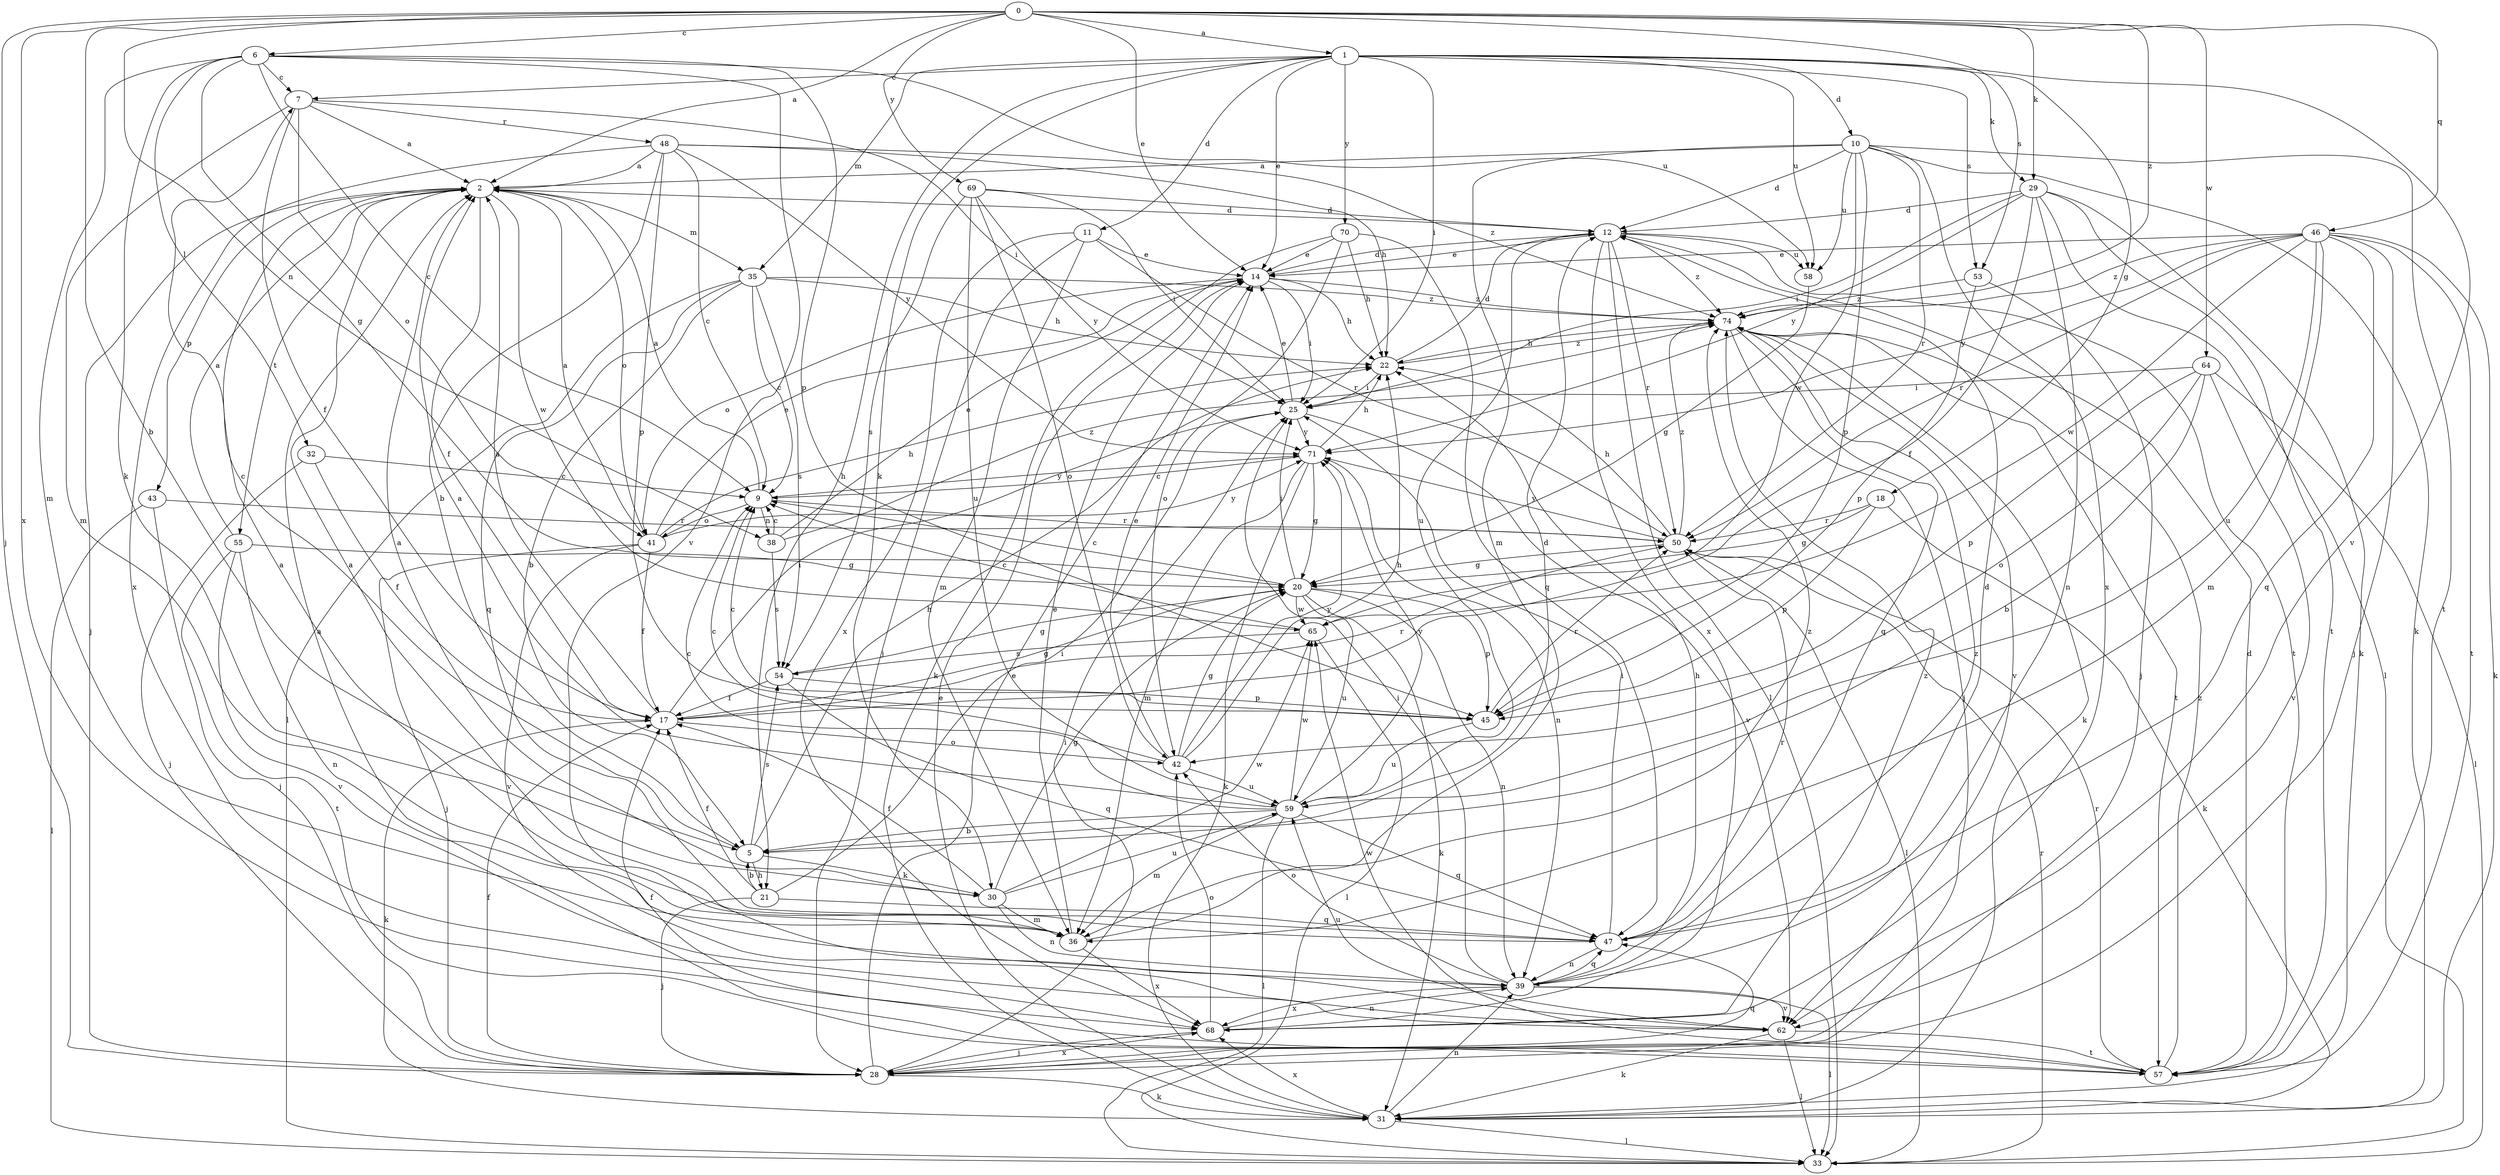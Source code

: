 strict digraph  {
0;
1;
2;
5;
6;
7;
9;
10;
11;
12;
14;
17;
18;
20;
21;
22;
25;
28;
29;
30;
31;
32;
33;
35;
36;
38;
39;
41;
42;
43;
45;
46;
47;
48;
50;
53;
54;
55;
57;
58;
59;
62;
64;
65;
68;
69;
70;
71;
74;
0 -> 1  [label=a];
0 -> 2  [label=a];
0 -> 5  [label=b];
0 -> 6  [label=c];
0 -> 14  [label=e];
0 -> 28  [label=j];
0 -> 29  [label=k];
0 -> 38  [label=n];
0 -> 46  [label=q];
0 -> 53  [label=s];
0 -> 64  [label=w];
0 -> 68  [label=x];
0 -> 69  [label=y];
0 -> 74  [label=z];
1 -> 7  [label=c];
1 -> 10  [label=d];
1 -> 11  [label=d];
1 -> 14  [label=e];
1 -> 18  [label=g];
1 -> 21  [label=h];
1 -> 25  [label=i];
1 -> 29  [label=k];
1 -> 30  [label=k];
1 -> 35  [label=m];
1 -> 53  [label=s];
1 -> 58  [label=u];
1 -> 62  [label=v];
1 -> 70  [label=y];
2 -> 12  [label=d];
2 -> 17  [label=f];
2 -> 28  [label=j];
2 -> 35  [label=m];
2 -> 41  [label=o];
2 -> 43  [label=p];
2 -> 55  [label=t];
2 -> 65  [label=w];
5 -> 7  [label=c];
5 -> 12  [label=d];
5 -> 21  [label=h];
5 -> 22  [label=h];
5 -> 30  [label=k];
5 -> 54  [label=s];
6 -> 7  [label=c];
6 -> 9  [label=c];
6 -> 20  [label=g];
6 -> 30  [label=k];
6 -> 32  [label=l];
6 -> 36  [label=m];
6 -> 45  [label=p];
6 -> 58  [label=u];
6 -> 62  [label=v];
7 -> 2  [label=a];
7 -> 17  [label=f];
7 -> 25  [label=i];
7 -> 36  [label=m];
7 -> 41  [label=o];
7 -> 48  [label=r];
9 -> 2  [label=a];
9 -> 38  [label=n];
9 -> 41  [label=o];
9 -> 50  [label=r];
9 -> 71  [label=y];
10 -> 2  [label=a];
10 -> 12  [label=d];
10 -> 31  [label=k];
10 -> 36  [label=m];
10 -> 45  [label=p];
10 -> 50  [label=r];
10 -> 57  [label=t];
10 -> 58  [label=u];
10 -> 65  [label=w];
10 -> 68  [label=x];
11 -> 14  [label=e];
11 -> 28  [label=j];
11 -> 36  [label=m];
11 -> 50  [label=r];
11 -> 68  [label=x];
12 -> 14  [label=e];
12 -> 33  [label=l];
12 -> 50  [label=r];
12 -> 57  [label=t];
12 -> 58  [label=u];
12 -> 59  [label=u];
12 -> 68  [label=x];
12 -> 74  [label=z];
14 -> 12  [label=d];
14 -> 22  [label=h];
14 -> 25  [label=i];
14 -> 41  [label=o];
14 -> 74  [label=z];
17 -> 2  [label=a];
17 -> 20  [label=g];
17 -> 25  [label=i];
17 -> 31  [label=k];
17 -> 42  [label=o];
17 -> 50  [label=r];
18 -> 20  [label=g];
18 -> 31  [label=k];
18 -> 45  [label=p];
18 -> 50  [label=r];
20 -> 9  [label=c];
20 -> 25  [label=i];
20 -> 31  [label=k];
20 -> 39  [label=n];
20 -> 45  [label=p];
20 -> 59  [label=u];
20 -> 65  [label=w];
21 -> 5  [label=b];
21 -> 17  [label=f];
21 -> 25  [label=i];
21 -> 28  [label=j];
21 -> 47  [label=q];
22 -> 12  [label=d];
22 -> 25  [label=i];
22 -> 74  [label=z];
25 -> 14  [label=e];
25 -> 62  [label=v];
25 -> 71  [label=y];
28 -> 14  [label=e];
28 -> 17  [label=f];
28 -> 25  [label=i];
28 -> 31  [label=k];
28 -> 47  [label=q];
28 -> 68  [label=x];
29 -> 12  [label=d];
29 -> 17  [label=f];
29 -> 25  [label=i];
29 -> 31  [label=k];
29 -> 33  [label=l];
29 -> 39  [label=n];
29 -> 57  [label=t];
29 -> 71  [label=y];
30 -> 2  [label=a];
30 -> 17  [label=f];
30 -> 20  [label=g];
30 -> 36  [label=m];
30 -> 39  [label=n];
30 -> 59  [label=u];
30 -> 65  [label=w];
31 -> 14  [label=e];
31 -> 33  [label=l];
31 -> 39  [label=n];
31 -> 68  [label=x];
32 -> 9  [label=c];
32 -> 17  [label=f];
32 -> 28  [label=j];
33 -> 50  [label=r];
35 -> 5  [label=b];
35 -> 9  [label=c];
35 -> 22  [label=h];
35 -> 33  [label=l];
35 -> 47  [label=q];
35 -> 54  [label=s];
35 -> 74  [label=z];
36 -> 2  [label=a];
36 -> 14  [label=e];
36 -> 68  [label=x];
36 -> 74  [label=z];
38 -> 9  [label=c];
38 -> 14  [label=e];
38 -> 54  [label=s];
38 -> 74  [label=z];
39 -> 22  [label=h];
39 -> 25  [label=i];
39 -> 33  [label=l];
39 -> 42  [label=o];
39 -> 47  [label=q];
39 -> 62  [label=v];
39 -> 68  [label=x];
39 -> 74  [label=z];
41 -> 2  [label=a];
41 -> 14  [label=e];
41 -> 17  [label=f];
41 -> 22  [label=h];
41 -> 28  [label=j];
41 -> 62  [label=v];
41 -> 71  [label=y];
42 -> 9  [label=c];
42 -> 14  [label=e];
42 -> 20  [label=g];
42 -> 22  [label=h];
42 -> 59  [label=u];
42 -> 71  [label=y];
43 -> 28  [label=j];
43 -> 33  [label=l];
43 -> 50  [label=r];
45 -> 9  [label=c];
45 -> 50  [label=r];
45 -> 59  [label=u];
46 -> 14  [label=e];
46 -> 28  [label=j];
46 -> 31  [label=k];
46 -> 36  [label=m];
46 -> 47  [label=q];
46 -> 50  [label=r];
46 -> 57  [label=t];
46 -> 59  [label=u];
46 -> 65  [label=w];
46 -> 71  [label=y];
46 -> 74  [label=z];
47 -> 2  [label=a];
47 -> 12  [label=d];
47 -> 25  [label=i];
47 -> 39  [label=n];
47 -> 50  [label=r];
48 -> 2  [label=a];
48 -> 5  [label=b];
48 -> 9  [label=c];
48 -> 22  [label=h];
48 -> 45  [label=p];
48 -> 68  [label=x];
48 -> 71  [label=y];
48 -> 74  [label=z];
50 -> 20  [label=g];
50 -> 22  [label=h];
50 -> 33  [label=l];
50 -> 71  [label=y];
50 -> 74  [label=z];
53 -> 28  [label=j];
53 -> 45  [label=p];
53 -> 74  [label=z];
54 -> 17  [label=f];
54 -> 20  [label=g];
54 -> 45  [label=p];
54 -> 47  [label=q];
55 -> 2  [label=a];
55 -> 20  [label=g];
55 -> 39  [label=n];
55 -> 57  [label=t];
55 -> 62  [label=v];
57 -> 2  [label=a];
57 -> 12  [label=d];
57 -> 17  [label=f];
57 -> 50  [label=r];
57 -> 65  [label=w];
57 -> 74  [label=z];
58 -> 20  [label=g];
59 -> 2  [label=a];
59 -> 5  [label=b];
59 -> 9  [label=c];
59 -> 33  [label=l];
59 -> 36  [label=m];
59 -> 47  [label=q];
59 -> 65  [label=w];
59 -> 71  [label=y];
62 -> 31  [label=k];
62 -> 33  [label=l];
62 -> 57  [label=t];
62 -> 59  [label=u];
64 -> 5  [label=b];
64 -> 25  [label=i];
64 -> 33  [label=l];
64 -> 42  [label=o];
64 -> 45  [label=p];
64 -> 62  [label=v];
65 -> 9  [label=c];
65 -> 33  [label=l];
65 -> 54  [label=s];
68 -> 28  [label=j];
68 -> 39  [label=n];
68 -> 42  [label=o];
68 -> 74  [label=z];
69 -> 12  [label=d];
69 -> 25  [label=i];
69 -> 42  [label=o];
69 -> 54  [label=s];
69 -> 59  [label=u];
69 -> 71  [label=y];
70 -> 14  [label=e];
70 -> 22  [label=h];
70 -> 31  [label=k];
70 -> 42  [label=o];
70 -> 47  [label=q];
71 -> 9  [label=c];
71 -> 20  [label=g];
71 -> 22  [label=h];
71 -> 31  [label=k];
71 -> 36  [label=m];
71 -> 39  [label=n];
74 -> 22  [label=h];
74 -> 28  [label=j];
74 -> 31  [label=k];
74 -> 47  [label=q];
74 -> 57  [label=t];
74 -> 62  [label=v];
}
